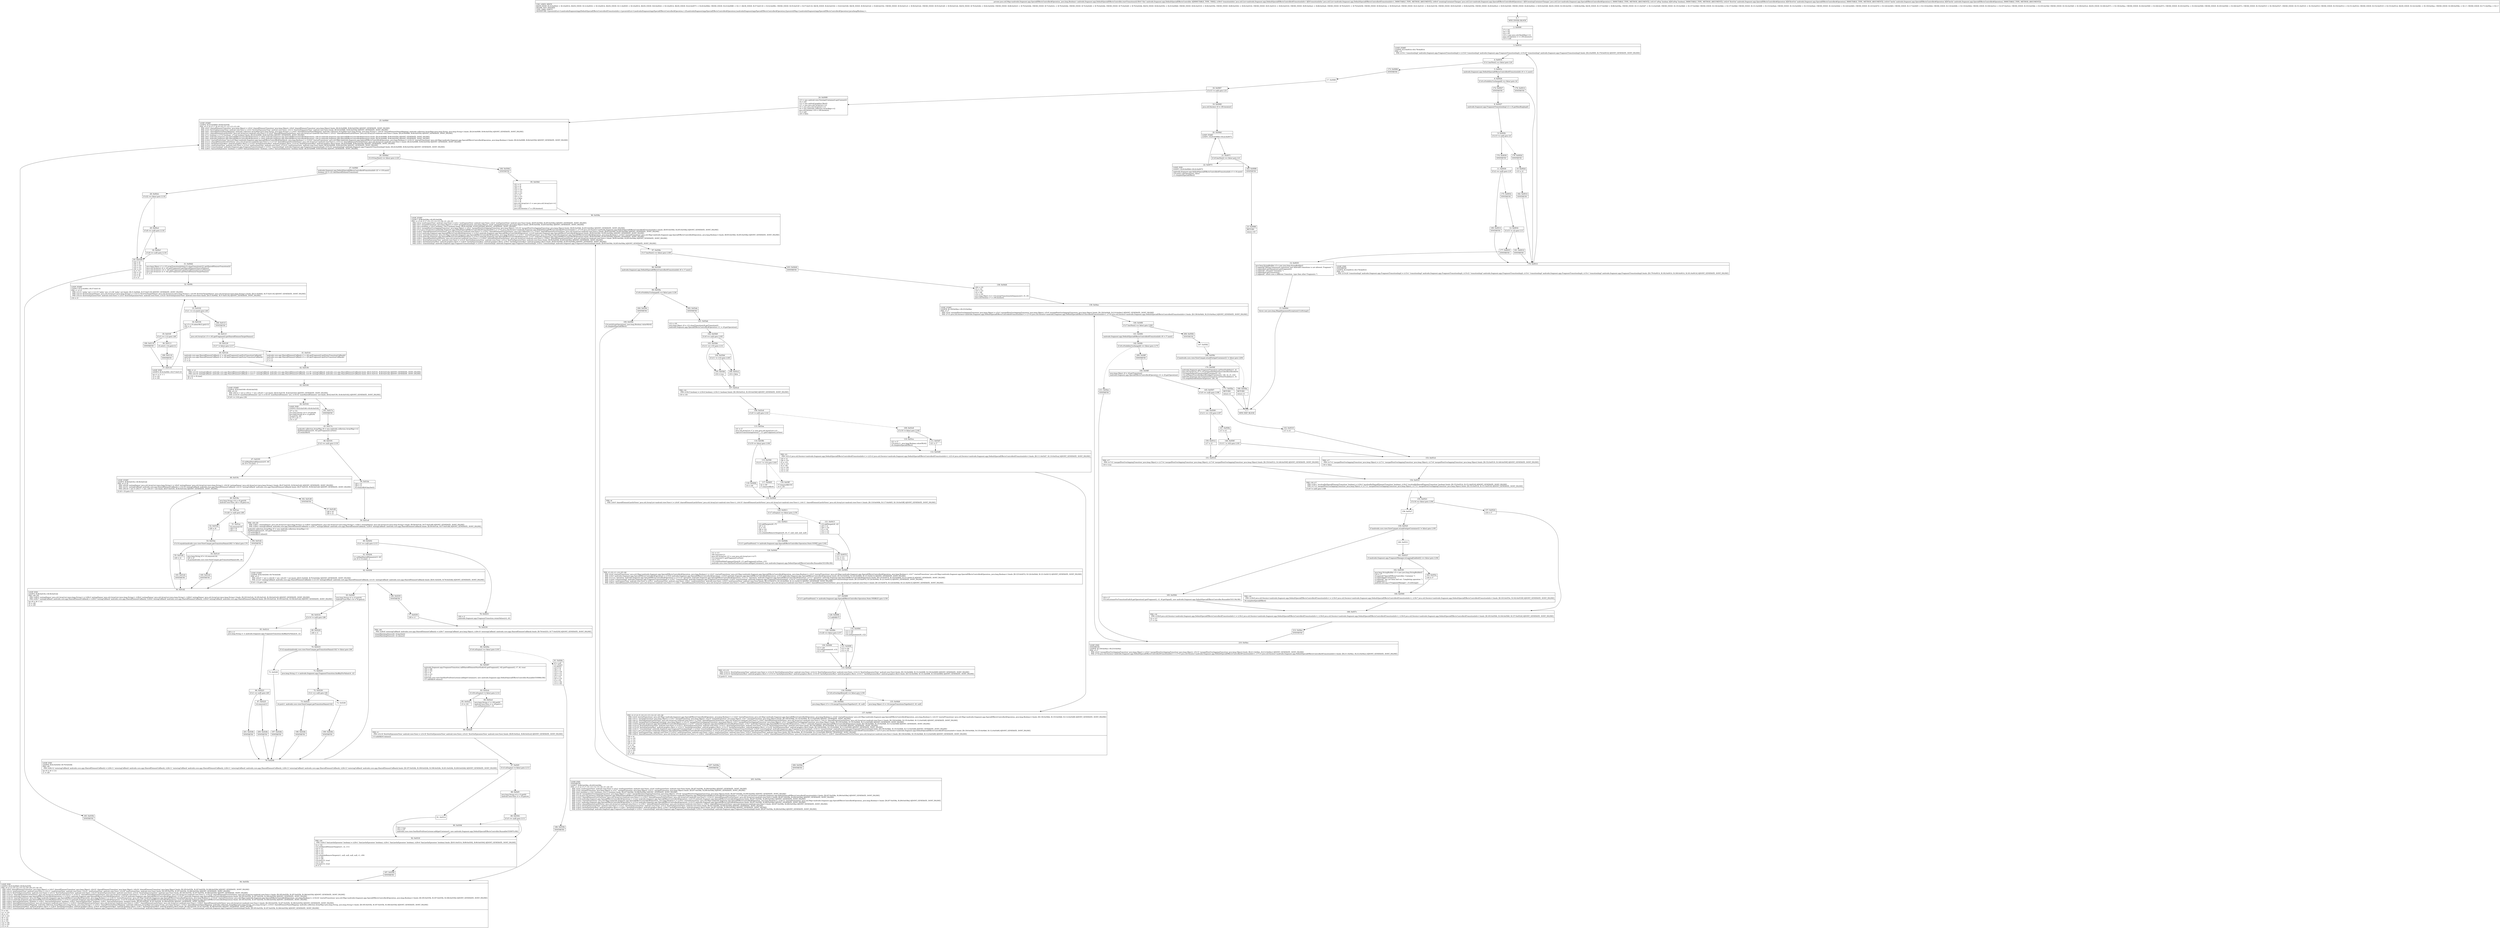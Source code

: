 digraph "CFG forandroidx.fragment.app.DefaultSpecialEffectsController.startTransitions(Ljava\/util\/List;Ljava\/util\/List;ZLandroidx\/fragment\/app\/SpecialEffectsController$Operation;Landroidx\/fragment\/app\/SpecialEffectsController$Operation;)Ljava\/util\/Map;" {
Node_0 [shape=record,label="{0\:\ ?|MTH_ENTER_BLOCK\l}"];
Node_2 [shape=record,label="{2\:\ 0x0000|r7 = r41\lr8 = r42\lr9 = r43\lr10 = new java.util.HashMap\<\>()\ljava.util.Iterator r1 = r39.iterator()\lr15 = null\l}"];
Node_3 [shape=record,label="{3\:\ 0x0014|LOOP_START\lLOOP:0: B:3:0x0014\-\>B:178:0x0014\lPHI: r15 \l  PHI: (r15v1 'transitionImpl' androidx.fragment.app.FragmentTransitionImpl) = (r15v0 'transitionImpl' androidx.fragment.app.FragmentTransitionImpl), (r15v20 'transitionImpl' androidx.fragment.app.FragmentTransitionImpl) binds: [B:2:0x0000, B:178:0x0014] A[DONT_GENERATE, DONT_INLINE]\l}"];
Node_4 [shape=record,label="{4\:\ 0x0018|if (r1.hasNext() == false) goto L24\l}"];
Node_5 [shape=record,label="{5\:\ 0x001a|androidx.fragment.app.DefaultSpecialEffectsController$TransitionInfo r0 = r1.next()\l}"];
Node_6 [shape=record,label="{6\:\ 0x0024|if (r0.isVisibilityUnchanged() == false) goto L6\l}"];
Node_172 [shape=record,label="{172\:\ 0x0027|SYNTHETIC\l}"];
Node_8 [shape=record,label="{8\:\ 0x0027|androidx.fragment.app.FragmentTransitionImpl r2 = r0.getHandlingImpl()\l}"];
Node_9 [shape=record,label="{9\:\ 0x002b|if (r15 != null) goto L9\l}"];
Node_174 [shape=record,label="{174\:\ 0x0030|SYNTHETIC\l}"];
Node_11 [shape=record,label="{11\:\ 0x0030|if (r2 == null) goto L19\l}"];
Node_175 [shape=record,label="{175\:\ 0x0032|SYNTHETIC\l}"];
Node_12 [shape=record,label="{12\:\ 0x0032|if (r15 != r2) goto L13\l}"];
Node_177 [shape=record,label="{177\:\ 0x0035|SYNTHETIC\l}"];
Node_14 [shape=record,label="{14\:\ 0x0035|java.lang.StringBuilder r3 = new java.lang.StringBuilder()\lr3.append(\"Mixing framework transitions and AndroidX transitions is not allowed. Fragment \")\lr3.append(r0.getOperation().getFragment())\lr3.append(\" returned Transition \")\lr3.append(r0.getTransition())\lr3.append(\" which uses a different Transition  type than other Fragments.\")\l}"];
Node_15 [shape=record,label="{15\:\ 0x0064|throw new java.lang.IllegalArgumentException(r3.toString())\l}"];
Node_1 [shape=record,label="{1\:\ ?|MTH_EXIT_BLOCK\l}"];
Node_181 [shape=record,label="{181\:\ 0x0014|SYNTHETIC\l}"];
Node_178 [shape=record,label="{178\:\ 0x0014|LOOP_END\lSYNTHETIC\lLOOP:0: B:3:0x0014\-\>B:178:0x0014\lPHI: r15 \l  PHI: (r15v20 'transitionImpl' androidx.fragment.app.FragmentTransitionImpl) = (r15v1 'transitionImpl' androidx.fragment.app.FragmentTransitionImpl), (r15v21 'transitionImpl' androidx.fragment.app.FragmentTransitionImpl), (r15v1 'transitionImpl' androidx.fragment.app.FragmentTransitionImpl), (r15v1 'transitionImpl' androidx.fragment.app.FragmentTransitionImpl) binds: [B:179:0x0014, B:182:0x0014, B:180:0x0014, B:181:0x0014] A[DONT_GENERATE, DONT_INLINE]\l}"];
Node_180 [shape=record,label="{180\:\ 0x0014|SYNTHETIC\l}"];
Node_176 [shape=record,label="{176\:\ 0x002d|SYNTHETIC\l}"];
Node_10 [shape=record,label="{10\:\ 0x002d|r15 = r2\l}"];
Node_182 [shape=record,label="{182\:\ 0x0014|SYNTHETIC\l}"];
Node_179 [shape=record,label="{179\:\ 0x0014|SYNTHETIC\l}"];
Node_173 [shape=record,label="{173\:\ 0x0066|SYNTHETIC\l}"];
Node_17 [shape=record,label="{17\:\ 0x0066}"];
Node_18 [shape=record,label="{18\:\ 0x0067|if (r15 != null) goto L33\l}"];
Node_19 [shape=record,label="{19\:\ 0x0069|java.util.Iterator r0 = r39.iterator()\l}"];
Node_20 [shape=record,label="{20\:\ 0x006d|LOOP_START\lLOOP:1: B:20:0x006d\-\>B:22:0x0073\l}"];
Node_21 [shape=record,label="{21\:\ 0x0071|if (r0.hasNext() == false) goto L31\l}"];
Node_22 [shape=record,label="{22\:\ 0x0073|LOOP_END\lLOOP:1: B:20:0x006d\-\>B:22:0x0073\l|androidx.fragment.app.DefaultSpecialEffectsController$TransitionInfo r1 = r0.next()\lr10.put(r1.getOperation(), false)\lr1.completeSpecialEffect()\l}"];
Node_183 [shape=record,label="{183\:\ 0x0088|SYNTHETIC\l}"];
Node_23 [shape=record,label="{23\:\ 0x0088|RETURN\l|return r10\l}"];
Node_24 [shape=record,label="{24\:\ 0x0089|r13 = new android.view.View(getContainer().getContext())\lr0 = null\lr12 = new android.graphics.Rect()\lr11 = new java.util.ArrayList\<\>()\lr5 = new java.util.ArrayList\<\>()\lr4 = new androidx.collection.ArrayMap\<\>()\ljava.util.Iterator r19 = r39.iterator()\lr3 = null\lr20 = false\l}"];
Node_25 [shape=record,label="{25\:\ 0x00b9|LOOP_START\lLOOP:2: B:25:0x00b9\-\>B:94:0x035b\lPHI: r0 r3 r4 r5 r7 r8 r9 r10 r11 r12 r13 r15 r20 \l  PHI: (r0v5 'sharedElementTransition' java.lang.Object) = (r0v4 'sharedElementTransition' java.lang.Object), (r0v6 'sharedElementTransition' java.lang.Object) binds: [B:24:0x0089, B:94:0x035b] A[DONT_GENERATE, DONT_INLINE]\l  PHI: (r3v5 'firstOutEpicenterView' android.view.View) = (r3v4 'firstOutEpicenterView' android.view.View), (r3v13 'firstOutEpicenterView' android.view.View) binds: [B:24:0x0089, B:94:0x035b] A[DONT_GENERATE, DONT_INLINE]\l  PHI: (r4v1 'sharedElementNameMapping' androidx.collection.ArrayMap\<java.lang.String, java.lang.String\>) = (r4v0 'sharedElementNameMapping' androidx.collection.ArrayMap\<java.lang.String, java.lang.String\>), (r4v16 'sharedElementNameMapping' androidx.collection.ArrayMap\<java.lang.String, java.lang.String\>) binds: [B:24:0x0089, B:94:0x035b] A[DONT_GENERATE, DONT_INLINE]\l  PHI: (r5v1 'sharedElementLastInViews' java.util.ArrayList\<android.view.View\>) = (r5v0 'sharedElementLastInViews' java.util.ArrayList\<android.view.View\>), (r5v21 'sharedElementLastInViews' java.util.ArrayList\<android.view.View\>) binds: [B:24:0x0089, B:94:0x035b] A[DONT_GENERATE, DONT_INLINE]\l  PHI: (r7v1 boolean) = (r7v0 boolean), (r7v22 boolean) binds: [B:24:0x0089, B:94:0x035b] A[DONT_GENERATE, DONT_INLINE]\l  PHI: (r8v1 androidx.fragment.app.SpecialEffectsController$Operation) = (r8v0 androidx.fragment.app.SpecialEffectsController$Operation), (r8v10 androidx.fragment.app.SpecialEffectsController$Operation) binds: [B:24:0x0089, B:94:0x035b] A[DONT_GENERATE, DONT_INLINE]\l  PHI: (r9v1 androidx.fragment.app.SpecialEffectsController$Operation) = (r9v0 androidx.fragment.app.SpecialEffectsController$Operation), (r9v10 androidx.fragment.app.SpecialEffectsController$Operation) binds: [B:24:0x0089, B:94:0x035b] A[DONT_GENERATE, DONT_INLINE]\l  PHI: (r10v1 'startedTransitions' java.util.Map\<androidx.fragment.app.SpecialEffectsController$Operation, java.lang.Boolean\>) = (r10v0 'startedTransitions' java.util.Map\<androidx.fragment.app.SpecialEffectsController$Operation, java.lang.Boolean\>), (r10v14 'startedTransitions' java.util.Map\<androidx.fragment.app.SpecialEffectsController$Operation, java.lang.Boolean\>) binds: [B:24:0x0089, B:94:0x035b] A[DONT_GENERATE, DONT_INLINE]\l  PHI: (r11v1 'sharedElementFirstOutViews' java.util.ArrayList\<android.view.View\>) = (r11v0 'sharedElementFirstOutViews' java.util.ArrayList\<android.view.View\>), (r11v13 'sharedElementFirstOutViews' java.util.ArrayList\<android.view.View\>) binds: [B:24:0x0089, B:94:0x035b] A[DONT_GENERATE, DONT_INLINE]\l  PHI: (r12v1 'lastInEpicenterRect' android.graphics.Rect) = (r12v0 'lastInEpicenterRect' android.graphics.Rect), (r12v16 'lastInEpicenterRect' android.graphics.Rect) binds: [B:24:0x0089, B:94:0x035b] A[DONT_GENERATE, DONT_INLINE]\l  PHI: (r13v1 'nonExistentView' android.view.View) = (r13v0 'nonExistentView' android.view.View), (r13v23 'nonExistentView' android.view.View) binds: [B:24:0x0089, B:94:0x035b] A[DONT_GENERATE, DONT_INLINE]\l  PHI: (r15v2 'transitionImpl' androidx.fragment.app.FragmentTransitionImpl) = (r15v1 'transitionImpl' androidx.fragment.app.FragmentTransitionImpl), (r15v16 'transitionImpl' androidx.fragment.app.FragmentTransitionImpl) binds: [B:24:0x0089, B:94:0x035b] A[DONT_GENERATE, DONT_INLINE]\l  PHI: (r20v1 'hasLastInEpicenter' boolean) = (r20v0 'hasLastInEpicenter' boolean), (r20v2 'hasLastInEpicenter' boolean) binds: [B:24:0x0089, B:94:0x035b] A[DONT_GENERATE, DONT_INLINE]\l}"];
Node_26 [shape=record,label="{26\:\ 0x00bd|if (r19.hasNext() == false) goto L120\l}"];
Node_27 [shape=record,label="{27\:\ 0x00bf|androidx.fragment.app.DefaultSpecialEffectsController$TransitionInfo r21 = r19.next()\lboolean r22 = r21.hasSharedElementTransition()\l}"];
Node_28 [shape=record,label="{28\:\ 0x00cb|if (r22 == false) goto L118\l}"];
Node_29 [shape=record,label="{29\:\ 0x00cd|if (r8 == null) goto L118\l}"];
Node_30 [shape=record,label="{30\:\ 0x00cf|if (r9 == null) goto L118\l}"];
Node_31 [shape=record,label="{31\:\ 0x00d2|java.lang.Object r1 = r15.wrapTransitionInSet(r15.cloneTransition(r21.getSharedElementTransition()))\ljava.util.ArrayList r0 = r43.getFragment().getSharedElementSourceNames()\ljava.util.ArrayList r14 = r42.getFragment().getSharedElementSourceNames()\ljava.util.ArrayList r2 = r42.getFragment().getSharedElementTargetNames()\lr1 = 0\l}"];
Node_32 [shape=record,label="{32\:\ 0x00fc|LOOP_START\lLOOP:3: B:32:0x00fc\-\>B:37:0x0118\lPHI: r1 r2 r3 \l  PHI: (r1v11 'index' int) = (r1v10 'index' int), (r1v36 'index' int) binds: [B:31:0x00d2, B:37:0x0118] A[DONT_GENERATE, DONT_INLINE]\l  PHI: (r2v14 'firstOutTargetNames' java.util.ArrayList\<java.lang.String\>) = (r2v13 'firstOutTargetNames' java.util.ArrayList\<java.lang.String\>), (r2v38 'firstOutTargetNames' java.util.ArrayList\<java.lang.String\>) binds: [B:31:0x00d2, B:37:0x0118] A[DONT_GENERATE, DONT_INLINE]\l  PHI: (r3v14 'firstOutEpicenterView' android.view.View) = (r3v5 'firstOutEpicenterView' android.view.View), (r3v25 'firstOutEpicenterView' android.view.View) binds: [B:31:0x00d2, B:37:0x0118] A[DONT_GENERATE, DONT_INLINE]\l|r16 = r3\l}"];
Node_33 [shape=record,label="{33\:\ 0x0102|if (r1 \>= r2.size()) goto L49\l}"];
Node_34 [shape=record,label="{34\:\ 0x0104|int r3 = r0.indexOf(r2.get(r1))\lr24 = r2\l}"];
Node_35 [shape=record,label="{35\:\ 0x010f|if (r3 == (\-1)) goto L48\l}"];
Node_36 [shape=record,label="{36\:\ 0x0111|r0.set(r3, r14.get(r1))\l}"];
Node_189 [shape=record,label="{189\:\ 0x0118|SYNTHETIC\l}"];
Node_37 [shape=record,label="{37\:\ 0x0118|LOOP_END\lLOOP:3: B:32:0x00fc\-\>B:37:0x0118\l|int r1 = r1 + 1\lr3 = r16\lr2 = r24\l}"];
Node_190 [shape=record,label="{190\:\ 0x0118|SYNTHETIC\l}"];
Node_188 [shape=record,label="{188\:\ 0x011f|SYNTHETIC\l}"];
Node_38 [shape=record,label="{38\:\ 0x011f|java.util.ArrayList r3 = r43.getFragment().getSharedElementTargetNames()\l}"];
Node_39 [shape=record,label="{39\:\ 0x0129|if (r7 != false) goto L117\l}"];
Node_40 [shape=record,label="{40\:\ 0x012b|androidx.core.app.SharedElementCallback r1 = r42.getFragment().getExitTransitionCallback()\landroidx.core.app.SharedElementCallback r2 = r43.getFragment().getEnterTransitionCallback()\lr2 = r1\lr1 = r2\l}"];
Node_42 [shape=record,label="{42\:\ 0x0156|PHI: r1 r2 \l  PHI: (r1v16 'exitingCallback' androidx.core.app.SharedElementCallback) = (r1v15 'exitingCallback' androidx.core.app.SharedElementCallback), (r1v35 'exitingCallback' androidx.core.app.SharedElementCallback) binds: [B:41:0x0141, B:40:0x012b] A[DONT_GENERATE, DONT_INLINE]\l  PHI: (r2v18 'exitingCallback' androidx.core.app.SharedElementCallback) = (r2v17 'exitingCallback' androidx.core.app.SharedElementCallback), (r2v36 'exitingCallback' androidx.core.app.SharedElementCallback) binds: [B:41:0x0141, B:40:0x012b] A[DONT_GENERATE, DONT_INLINE]\l|int r14 = r0.size()\lr9 = 0\l}"];
Node_43 [shape=record,label="{43\:\ 0x0160|LOOP_START\lLOOP:4: B:43:0x0160\-\>B:44:0x0162\lPHI: r9 r14 \l  PHI: (r9v12 'i' int) = (r9v11 'i' int), (r9v20 'i' int) binds: [B:42:0x0156, B:44:0x0162] A[DONT_GENERATE, DONT_INLINE]\l  PHI: (r14v19 'numSharedElements' int) = (r14v18 'numSharedElements' int), (r14v32 'numSharedElements' int) binds: [B:42:0x0156, B:44:0x0162] A[DONT_GENERATE, DONT_INLINE]\l|if (r9 \>= r14) goto L56\l}"];
Node_44 [shape=record,label="{44\:\ 0x0162|LOOP_END\lLOOP:4: B:43:0x0160\-\>B:44:0x0162\l|r27 = r14\ljava.lang.String r14 = r0.get(r9)\ljava.lang.String r8 = r3.get(r9)\lr4.put(r14, r8)\lint r9 = r9 + 1\lr14 = r27\l}"];
Node_191 [shape=record,label="{191\:\ 0x017e|SYNTHETIC\l}"];
Node_45 [shape=record,label="{45\:\ 0x017e|androidx.collection.ArrayMap r8 = new androidx.collection.ArrayMap\<\>()\lfindNamedViews(r8, r42.getFragment().mView)\lr8.retainAll(r0)\l}"];
Node_46 [shape=record,label="{46\:\ 0x0191|if (r2 == null) goto L116\l}"];
Node_47 [shape=record,label="{47\:\ 0x0193|r2.onMapSharedElements(r0, r8)\lint r9 = r0.size() \- 1\l}"];
Node_48 [shape=record,label="{48\:\ 0x019c|LOOP_START\lLOOP:5: B:48:0x019c\-\>B:56:0x01d2\lPHI: r0 r2 r9 \l  PHI: (r0v29 'exitingNames' java.util.ArrayList\<java.lang.String\>) = (r0v8 'exitingNames' java.util.ArrayList\<java.lang.String\>), (r0v34 'exitingNames' java.util.ArrayList\<java.lang.String\>) binds: [B:47:0x0193, B:56:0x01d2] A[DONT_GENERATE, DONT_INLINE]\l  PHI: (r2v31 'exitingCallback' androidx.core.app.SharedElementCallback) = (r2v18 'exitingCallback' androidx.core.app.SharedElementCallback), (r2v33 'exitingCallback' androidx.core.app.SharedElementCallback) binds: [B:47:0x0193, B:56:0x01d2] A[DONT_GENERATE, DONT_INLINE]\l  PHI: (r9v18 'i' int) = (r9v17 'i' int), (r9v19 'i' int) binds: [B:47:0x0193, B:56:0x01d2] A[DONT_GENERATE, DONT_INLINE]\l|if (r9 \< 0) goto L72\l}"];
Node_49 [shape=record,label="{49\:\ 0x019e|java.lang.String r14 = r0.get(r9)\landroid.view.View r26 = r8.get(r14)\l}"];
Node_50 [shape=record,label="{50\:\ 0x01aa|if (r26 != null) goto L66\l}"];
Node_51 [shape=record,label="{51\:\ 0x01ac|r4.remove(r14)\lr28 = r0\lr29 = r2\l}"];
Node_194 [shape=record,label="{194\:\ 0x01d2|SYNTHETIC\l}"];
Node_56 [shape=record,label="{56\:\ 0x01d2|LOOP_END\lLOOP:5: B:48:0x019c\-\>B:56:0x01d2\lPHI: r28 r29 \l  PHI: (r28v5 'exitingNames' java.util.ArrayList\<java.lang.String\>) = (r28v4 'exitingNames' java.util.ArrayList\<java.lang.String\>), (r28v4 'exitingNames' java.util.ArrayList\<java.lang.String\>), (r28v6 'exitingNames' java.util.ArrayList\<java.lang.String\>) binds: [B:193:0x01d2, B:195:0x01d2, B:194:0x01d2] A[DONT_GENERATE, DONT_INLINE]\l  PHI: (r29v7 'exitingCallback' androidx.core.app.SharedElementCallback) = (r29v5 'exitingCallback' androidx.core.app.SharedElementCallback), (r29v6 'exitingCallback' androidx.core.app.SharedElementCallback), (r29v8 'exitingCallback' androidx.core.app.SharedElementCallback) binds: [B:193:0x01d2, B:195:0x01d2, B:194:0x01d2] A[DONT_GENERATE, DONT_INLINE]\l|int r9 = r9 + (\-1)\lr0 = r28\lr2 = r29\l}"];
Node_52 [shape=record,label="{52\:\ 0x01b4|r28 = r0\l}"];
Node_53 [shape=record,label="{53\:\ 0x01be|if (r14.equals(androidx.core.view.ViewCompat.getTransitionName(r26)) != false) goto L70\l}"];
Node_54 [shape=record,label="{54\:\ 0x01c0|java.lang.String r0 = r4.remove(r14)\lr29 = r2\lr4.put(androidx.core.view.ViewCompat.getTransitionName(r26), r0)\l}"];
Node_195 [shape=record,label="{195\:\ 0x01d2|SYNTHETIC\l}"];
Node_55 [shape=record,label="{55\:\ 0x01d0|r29 = r2\l}"];
Node_193 [shape=record,label="{193\:\ 0x01d2|SYNTHETIC\l}"];
Node_192 [shape=record,label="{192\:\ 0x01d9|SYNTHETIC\l}"];
Node_57 [shape=record,label="{57\:\ 0x01d9|r28 = r0\lr29 = r2\l}"];
Node_59 [shape=record,label="{59\:\ 0x01e9|PHI: r28 r29 \l  PHI: (r28v1 'exitingNames' java.util.ArrayList\<java.lang.String\>) = (r28v0 'exitingNames' java.util.ArrayList\<java.lang.String\>), (r28v3 'exitingNames' java.util.ArrayList\<java.lang.String\>) binds: [B:58:0x01de, B:57:0x01d9] A[DONT_GENERATE, DONT_INLINE]\l  PHI: (r29v2 'exitingCallback' androidx.core.app.SharedElementCallback) = (r29v1 'exitingCallback' androidx.core.app.SharedElementCallback), (r29v4 'exitingCallback' androidx.core.app.SharedElementCallback) binds: [B:58:0x01de, B:57:0x01d9] A[DONT_GENERATE, DONT_INLINE]\l|androidx.collection.ArrayMap r0 = new androidx.collection.ArrayMap\<\>()\lfindNamedViews(r0, r43.getFragment().mView)\lr0.retainAll(r3)\lr0.retainAll(r4.values())\l}"];
Node_60 [shape=record,label="{60\:\ 0x0202|if (r1 == null) goto L115\l}"];
Node_61 [shape=record,label="{61\:\ 0x0204|r1.onMapSharedElements(r3, r0)\lint r0 = r3.size() \- 1\l}"];
Node_62 [shape=record,label="{62\:\ 0x020d|LOOP_START\lLOOP:6: B:62:0x020d\-\>B:76:0x024b\lPHI: r0 r1 \l  PHI: (r0v27 'i' int) = (r0v26 'i' int), (r0v28 'i' int) binds: [B:61:0x0204, B:76:0x024b] A[DONT_GENERATE, DONT_INLINE]\l  PHI: (r1v27 'exitingCallback' androidx.core.app.SharedElementCallback) = (r1v16 'exitingCallback' androidx.core.app.SharedElementCallback), (r1v31 'exitingCallback' androidx.core.app.SharedElementCallback) binds: [B:61:0x0204, B:76:0x024b] A[DONT_GENERATE, DONT_INLINE]\l|if (r0 \< 0) goto L96\l}"];
Node_63 [shape=record,label="{63\:\ 0x020f|java.lang.String r2 = r3.get(r0)\landroid.view.View r14 = r0.get(r2)\l}"];
Node_64 [shape=record,label="{64\:\ 0x021b|if (r14 != null) goto L86\l}"];
Node_65 [shape=record,label="{65\:\ 0x021d|r26 = r1\ljava.lang.String r1 = androidx.fragment.app.FragmentTransition.findKeyForValue(r4, r2)\l}"];
Node_66 [shape=record,label="{66\:\ 0x0223|if (r1 == null) goto L85\l}"];
Node_67 [shape=record,label="{67\:\ 0x0225|r4.remove(r1)\l}"];
Node_200 [shape=record,label="{200\:\ 0x024b|SYNTHETIC\l}"];
Node_76 [shape=record,label="{76\:\ 0x024b|LOOP_END\lLOOP:6: B:62:0x020d\-\>B:76:0x024b\lPHI: r26 \l  PHI: (r26v12 'enteringCallback' androidx.core.app.SharedElementCallback) = (r26v11 'enteringCallback' androidx.core.app.SharedElementCallback), (r26v11 'enteringCallback' androidx.core.app.SharedElementCallback), (r26v11 'enteringCallback' androidx.core.app.SharedElementCallback), (r26v13 'enteringCallback' androidx.core.app.SharedElementCallback), (r26v13 'enteringCallback' androidx.core.app.SharedElementCallback) binds: [B:197:0x024b, B:199:0x024b, B:198:0x024b, B:201:0x024b, B:200:0x024b] A[DONT_GENERATE, DONT_INLINE]\l|int r0 = r0 + (\-1)\lr1 = r26\l}"];
Node_201 [shape=record,label="{201\:\ 0x024b|SYNTHETIC\l}"];
Node_69 [shape=record,label="{69\:\ 0x0229|r26 = r1\l}"];
Node_70 [shape=record,label="{70\:\ 0x0233|if (r2.equals(androidx.core.view.ViewCompat.getTransitionName(r14)) != false) goto L94\l}"];
Node_71 [shape=record,label="{71\:\ 0x0235|java.lang.String r1 = androidx.fragment.app.FragmentTransition.findKeyForValue(r4, r2)\l}"];
Node_72 [shape=record,label="{72\:\ 0x0239|if (r1 == null) goto L92\l}"];
Node_73 [shape=record,label="{73\:\ 0x023c|r4.put(r1, androidx.core.view.ViewCompat.getTransitionName(r14))\l}"];
Node_198 [shape=record,label="{198\:\ 0x024b|SYNTHETIC\l}"];
Node_74 [shape=record,label="{74\:\ 0x0246}"];
Node_199 [shape=record,label="{199\:\ 0x024b|SYNTHETIC\l}"];
Node_75 [shape=record,label="{75\:\ 0x0249}"];
Node_197 [shape=record,label="{197\:\ 0x024b|SYNTHETIC\l}"];
Node_196 [shape=record,label="{196\:\ 0x0250|SYNTHETIC\l}"];
Node_77 [shape=record,label="{77\:\ 0x0250|r26 = r1\l}"];
Node_79 [shape=record,label="{79\:\ 0x0258|PHI: r26 \l  PHI: (r26v8 'enteringCallback' androidx.core.app.SharedElementCallback) = (r26v7 'enteringCallback' java.lang.Object), (r26v10 'enteringCallback' androidx.core.app.SharedElementCallback) binds: [B:78:0x0253, B:77:0x0250] A[DONT_GENERATE, DONT_INLINE]\l|retainMatchingViews(r8, r4.keySet())\lretainMatchingViews(r0, r4.values())\l}"];
Node_80 [shape=record,label="{80\:\ 0x026a|if (r4.isEmpty() == false) goto L103\l}"];
Node_81 [shape=record,label="{81\:\ 0x026c|r0 = null\lr11.clear()\lr5.clear()\lr33 = r4\lr30 = r5\lr14 = r10\lr10 = r11\lr34 = r12\lr2 = r13\lr35 = r15\lr3 = r16\lr15 = r42\lr13 = r43\l}"];
Node_186 [shape=record,label="{186\:\ 0x035b|SYNTHETIC\l}"];
Node_94 [shape=record,label="{94\:\ 0x035b|LOOP_END\lLOOP:2: B:25:0x00b9\-\>B:94:0x035b\lPHI: r0 r2 r3 r10 r13 r14 r15 r20 r30 r33 r34 r35 \l  PHI: (r0v6 'sharedElementTransition' java.lang.Object) = (r0v5 'sharedElementTransition' java.lang.Object), (r0v22 'sharedElementTransition' java.lang.Object), (r0v24 'sharedElementTransition' java.lang.Object) binds: [B:185:0x035b, B:187:0x035b, B:186:0x035b] A[DONT_GENERATE, DONT_INLINE]\l  PHI: (r2v12 'nonExistentView' android.view.View) = (r2v11 'nonExistentView' android.view.View), (r2v21 'nonExistentView' android.view.View), (r2v26 'nonExistentView' android.view.View) binds: [B:185:0x035b, B:187:0x035b, B:186:0x035b] A[DONT_GENERATE, DONT_INLINE]\l  PHI: (r3v13 'firstOutEpicenterView' android.view.View) = (r3v12 'firstOutEpicenterView' android.view.View), (r3v19 'firstOutEpicenterView' android.view.View), (r3v22 'firstOutEpicenterView' android.view.View) binds: [B:185:0x035b, B:187:0x035b, B:186:0x035b] A[DONT_GENERATE, DONT_INLINE]\l  PHI: (r10v13 'sharedElementFirstOutViews' java.util.ArrayList\<android.view.View\>) = (r10v12 'sharedElementFirstOutViews' java.util.ArrayList\<android.view.View\>), (r10v16 'sharedElementFirstOutViews' java.util.ArrayList\<android.view.View\>), (r10v18 'sharedElementFirstOutViews' java.util.ArrayList\<android.view.View\>) binds: [B:185:0x035b, B:187:0x035b, B:186:0x035b] A[DONT_GENERATE, DONT_INLINE]\l  PHI: (r13v22 androidx.fragment.app.SpecialEffectsController$Operation) = (r13v21 androidx.fragment.app.SpecialEffectsController$Operation), (r13v26 androidx.fragment.app.SpecialEffectsController$Operation), (r13v27 androidx.fragment.app.SpecialEffectsController$Operation) binds: [B:185:0x035b, B:187:0x035b, B:186:0x035b] A[DONT_GENERATE, DONT_INLINE]\l  PHI: (r14v15 'startedTransitions' java.util.Map\<androidx.fragment.app.SpecialEffectsController$Operation, java.lang.Boolean\>) = (r14v14 'startedTransitions' java.util.Map\<androidx.fragment.app.SpecialEffectsController$Operation, java.lang.Boolean\>), (r14v22 'startedTransitions' java.util.Map\<androidx.fragment.app.SpecialEffectsController$Operation, java.lang.Boolean\>), (r14v24 'startedTransitions' java.util.Map\<androidx.fragment.app.SpecialEffectsController$Operation, java.lang.Boolean\>) binds: [B:185:0x035b, B:187:0x035b, B:186:0x035b] A[DONT_GENERATE, DONT_INLINE]\l  PHI: (r15v15 androidx.fragment.app.SpecialEffectsController$Operation) = (r15v14 androidx.fragment.app.SpecialEffectsController$Operation), (r15v18 androidx.fragment.app.SpecialEffectsController$Operation), (r15v19 androidx.fragment.app.SpecialEffectsController$Operation) binds: [B:185:0x035b, B:187:0x035b, B:186:0x035b] A[DONT_GENERATE, DONT_INLINE]\l  PHI: (r20v2 'hasLastInEpicenter' boolean) = (r20v1 'hasLastInEpicenter' boolean), (r20v3 'hasLastInEpicenter' boolean), (r20v1 'hasLastInEpicenter' boolean) binds: [B:185:0x035b, B:187:0x035b, B:186:0x035b] A[DONT_GENERATE, DONT_INLINE]\l  PHI: (r30v5 'sharedElementLastInViews' java.util.ArrayList\<android.view.View\>) = (r30v4 'sharedElementLastInViews' java.util.ArrayList\<android.view.View\>), (r30v7 'sharedElementLastInViews' java.util.ArrayList\<android.view.View\>), (r30v8 'sharedElementLastInViews' java.util.ArrayList\<android.view.View\>) binds: [B:185:0x035b, B:187:0x035b, B:186:0x035b] A[DONT_GENERATE, DONT_INLINE]\l  PHI: (r33v2 'sharedElementNameMapping' androidx.collection.ArrayMap\<java.lang.String, java.lang.String\>) = (r33v1 'sharedElementNameMapping' androidx.collection.ArrayMap\<java.lang.String, java.lang.String\>), (r33v3 'sharedElementNameMapping' androidx.collection.ArrayMap\<java.lang.String, java.lang.String\>), (r33v4 'sharedElementNameMapping' androidx.collection.ArrayMap\<java.lang.String, java.lang.String\>) binds: [B:185:0x035b, B:187:0x035b, B:186:0x035b] A[DONT_GENERATE, DONT_INLINE]\l  PHI: (r34v5 'lastInEpicenterRect' android.graphics.Rect) = (r34v4 'lastInEpicenterRect' android.graphics.Rect), (r34v6 'lastInEpicenterRect' android.graphics.Rect), (r34v7 'lastInEpicenterRect' android.graphics.Rect) binds: [B:185:0x035b, B:187:0x035b, B:186:0x035b] A[DONT_GENERATE, DONT_INLINE]\l  PHI: (r35v5 'transitionImpl' androidx.fragment.app.FragmentTransitionImpl) = (r35v4 'transitionImpl' androidx.fragment.app.FragmentTransitionImpl), (r35v6 'transitionImpl' androidx.fragment.app.FragmentTransitionImpl), (r35v7 'transitionImpl' androidx.fragment.app.FragmentTransitionImpl) binds: [B:185:0x035b, B:187:0x035b, B:186:0x035b] A[DONT_GENERATE, DONT_INLINE]\l|r7 = r41\lr11 = r10\lr9 = r13\lr10 = r14\lr8 = r15\lr5 = r30\lr4 = r33\lr12 = r34\lr15 = r35\lr13 = r2\l}"];
Node_82 [shape=record,label="{82\:\ 0x0287|androidx.fragment.app.FragmentTransition.callSharedElementStartEnd(r43.getFragment(), r42.getFragment(), r7, r8, true)\lr30 = r28\lr26 = r10\lr33 = r4\lr16 = r13\lr13 = r5\landroidx.core.view.OneShotPreDrawListener.add(getContainer(), new androidx.fragment.app.DefaultSpecialEffectsController.RunnableC03086(r38))\lr11.addAll(r8.values())\l}"];
Node_83 [shape=record,label="{83\:\ 0x02cb|if (r30.isEmpty() != false) goto L114\l}"];
Node_84 [shape=record,label="{84\:\ 0x02cd|java.lang.String r1 = r30.get(0)\landroid.view.View r3 = r8.get(r1)\lr15.setEpicenter(r1, r3)\l}"];
Node_86 [shape=record,label="{86\:\ 0x02e6|PHI: r3 \l  PHI: (r3v19 'firstOutEpicenterView' android.view.View) = (r3v18 'firstOutEpicenterView' android.view.View), (r3v21 'firstOutEpicenterView' android.view.View) binds: [B:85:0x02e2, B:84:0x02cd] A[DONT_GENERATE, DONT_INLINE]\l|r13.addAll(r0.values())\l}"];
Node_87 [shape=record,label="{87\:\ 0x02f1|if (r3.isEmpty() != false) goto L113\l}"];
Node_88 [shape=record,label="{88\:\ 0x02f3|java.lang.String r4 = r3.get(0)\landroid.view.View r5 = r0.get(r4)\l}"];
Node_89 [shape=record,label="{89\:\ 0x0302|if (r5 == null) goto L111\l}"];
Node_90 [shape=record,label="{90\:\ 0x0304|r20 = true\lr10 = r15\landroidx.core.view.OneShotPreDrawListener.add(getContainer(), new androidx.fragment.app.DefaultSpecialEffectsController.RunnableC03097(r38))\l}"];
Node_92 [shape=record,label="{92\:\ 0x0316|PHI: r20 \l  PHI: (r20v3 'hasLastInEpicenter' boolean) = (r20v1 'hasLastInEpicenter' boolean), (r20v1 'hasLastInEpicenter' boolean), (r20v4 'hasLastInEpicenter' boolean) binds: [B:91:0x0314, B:89:0x0302, B:90:0x0304] A[DONT_GENERATE, DONT_INLINE]\l|r2 = r16\lr15.setSharedElementTargets(r1, r2, r11)\lr10 = r11\lr34 = r12\lr30 = r13\lr35 = r15\lr15.scheduleRemoveTargets(r1, null, null, null, null, r1, r30)\lr15 = r42\lr14 = r26\lr14.put(r15, true)\lr13 = r43\lr14.put(r13, true)\lr0 = r1\l}"];
Node_187 [shape=record,label="{187\:\ 0x035b|SYNTHETIC\l}"];
Node_91 [shape=record,label="{91\:\ 0x0314}"];
Node_85 [shape=record,label="{85\:\ 0x02e2|r3 = r16\l}"];
Node_78 [shape=record,label="{78\:\ 0x0253|r26 = r1\landroidx.fragment.app.FragmentTransition.retainValues(r4, r0)\l}"];
Node_58 [shape=record,label="{58\:\ 0x01de|r28 = r0\lr29 = r2\lr4.retainAll(r8.keySet())\l}"];
Node_41 [shape=record,label="{41\:\ 0x0141|androidx.core.app.SharedElementCallback r1 = r42.getFragment().getEnterTransitionCallback()\landroidx.core.app.SharedElementCallback r2 = r43.getFragment().getExitTransitionCallback()\lr2 = r1\lr1 = r2\l}"];
Node_93 [shape=record,label="{93\:\ 0x0349|r33 = r4\lr30 = r5\lr14 = r10\lr10 = r11\lr34 = r12\lr2 = r13\lr35 = r15\lr15 = r8\lr13 = r9\lr3 = r3\l}"];
Node_185 [shape=record,label="{185\:\ 0x035b|SYNTHETIC\l}"];
Node_184 [shape=record,label="{184\:\ 0x036d|SYNTHETIC\l}"];
Node_95 [shape=record,label="{95\:\ 0x036d|r31 = r3\lr33 = r4\lr30 = r5\lr14 = r10\lr10 = r11\lr34 = r12\lr2 = r13\lr35 = r15\lr4 = false\lr15 = r8\lr13 = r9\ljava.util.ArrayList r1 = new java.util.ArrayList\<\>()\lr3 = null\lr5 = null\ljava.util.Iterator r7 = r39.iterator()\l}"];
Node_96 [shape=record,label="{96\:\ 0x038a|LOOP_START\lLOOP:7: B:96:0x038a\-\>B:205:0x038a\lPHI: r2 r3 r4 r5 r7 r10 r13 r14 r15 r30 r31 r34 r35 \l  PHI: (r2v2 'nonExistentView' android.view.View) = (r2v1 'nonExistentView' android.view.View), (r2v4 'nonExistentView' android.view.View) binds: [B:95:0x036d, B:205:0x038a] A[DONT_GENERATE, DONT_INLINE]\l  PHI: (r3v7 'mergedTransition' java.lang.Object) = (r3v6 'mergedTransition' java.lang.Object), (r3v9 'mergedTransition' java.lang.Object) binds: [B:95:0x036d, B:205:0x038a] A[DONT_GENERATE, DONT_INLINE]\l  PHI: (r4v3 boolean) = (r4v2 boolean), (r4v5 boolean) binds: [B:95:0x036d, B:205:0x038a] A[DONT_GENERATE, DONT_INLINE]\l  PHI: (r5v3 'mergedNonOverlappingTransition' java.lang.Object) = (r5v2 'mergedNonOverlappingTransition' java.lang.Object), (r5v18 'mergedNonOverlappingTransition' java.lang.Object) binds: [B:95:0x036d, B:205:0x038a] A[DONT_GENERATE, DONT_INLINE]\l  PHI: (r7v3 java.util.Iterator\<androidx.fragment.app.DefaultSpecialEffectsController$TransitionInfo\>) = (r7v2 java.util.Iterator\<androidx.fragment.app.DefaultSpecialEffectsController$TransitionInfo\>), (r7v16 java.util.Iterator\<androidx.fragment.app.DefaultSpecialEffectsController$TransitionInfo\>) binds: [B:95:0x036d, B:205:0x038a] A[DONT_GENERATE, DONT_INLINE]\l  PHI: (r10v3 'sharedElementFirstOutViews' java.util.ArrayList\<android.view.View\>) = (r10v2 'sharedElementFirstOutViews' java.util.Collection\<?\>), (r10v5 'sharedElementFirstOutViews' java.util.ArrayList\<android.view.View\>) binds: [B:95:0x036d, B:205:0x038a] A[DONT_GENERATE, DONT_INLINE]\l  PHI: (r13v3 androidx.fragment.app.SpecialEffectsController$Operation) = (r13v2 androidx.fragment.app.SpecialEffectsController$Operation), (r13v6 androidx.fragment.app.SpecialEffectsController$Operation) binds: [B:95:0x036d, B:205:0x038a] A[DONT_GENERATE, DONT_INLINE]\l  PHI: (r14v2 'startedTransitions' java.util.Map\<androidx.fragment.app.SpecialEffectsController$Operation, java.lang.Boolean\>) = (r14v1 'startedTransitions' java.util.Map\<androidx.fragment.app.SpecialEffectsController$Operation, java.lang.Boolean\>), (r14v5 'startedTransitions' java.util.Map\<androidx.fragment.app.SpecialEffectsController$Operation, java.lang.Boolean\>) binds: [B:95:0x036d, B:205:0x038a] A[DONT_GENERATE, DONT_INLINE]\l  PHI: (r15v4 androidx.fragment.app.SpecialEffectsController$Operation) = (r15v3 androidx.fragment.app.SpecialEffectsController$Operation), (r15v7 androidx.fragment.app.SpecialEffectsController$Operation) binds: [B:95:0x036d, B:205:0x038a] A[DONT_GENERATE, DONT_INLINE]\l  PHI: (r30v1 'sharedElementLastInViews' java.util.ArrayList\<android.view.View\>) = (r30v0 'sharedElementLastInViews' java.util.ArrayList\<android.view.View\>), (r30v2 'sharedElementLastInViews' java.util.ArrayList\<android.view.View\>) binds: [B:95:0x036d, B:205:0x038a] A[DONT_GENERATE, DONT_INLINE]\l  PHI: (r31v1 'firstOutEpicenterView' android.view.View) = (r31v0 'firstOutEpicenterView' android.view.View), (r31v2 'firstOutEpicenterView' android.view.View) binds: [B:95:0x036d, B:205:0x038a] A[DONT_GENERATE, DONT_INLINE]\l  PHI: (r34v1 'lastInEpicenterRect' android.graphics.Rect) = (r34v0 'lastInEpicenterRect' android.graphics.Rect), (r34v2 'lastInEpicenterRect' android.graphics.Rect) binds: [B:95:0x036d, B:205:0x038a] A[DONT_GENERATE, DONT_INLINE]\l  PHI: (r35v1 'transitionImpl' androidx.fragment.app.FragmentTransitionImpl) = (r35v0 'transitionImpl' androidx.fragment.app.FragmentTransitionImpl), (r35v2 'transitionImpl' androidx.fragment.app.FragmentTransitionImpl) binds: [B:95:0x036d, B:205:0x038a] A[DONT_GENERATE, DONT_INLINE]\l}"];
Node_97 [shape=record,label="{97\:\ 0x038e|if (r7.hasNext() == false) goto L169\l}"];
Node_98 [shape=record,label="{98\:\ 0x0390|androidx.fragment.app.DefaultSpecialEffectsController$TransitionInfo r8 = r7.next()\l}"];
Node_99 [shape=record,label="{99\:\ 0x039a|if (r8.isVisibilityUnchanged() == false) goto L126\l}"];
Node_202 [shape=record,label="{202\:\ 0x03ab|SYNTHETIC\l}"];
Node_101 [shape=record,label="{101\:\ 0x03ab|r12 = r35\ljava.lang.Object r9 = r12.cloneTransition(r8.getTransition())\landroidx.fragment.app.SpecialEffectsController$Operation r11 = r8.getOperation()\l}"];
Node_102 [shape=record,label="{102\:\ 0x03b9|if (r0 == null) goto L165\l}"];
Node_103 [shape=record,label="{103\:\ 0x03bb|if (r11 == r15) goto L131\l}"];
Node_104 [shape=record,label="{104\:\ 0x03bd|if (r11 != r13) goto L165\l}"];
Node_105 [shape=record,label="{105\:\ 0x03bf|r16 = true\l}"];
Node_107 [shape=record,label="{107\:\ 0x03c4|PHI: r16 \l  PHI: (r16v5 boolean) = (r16v4 boolean), (r16v11 boolean) binds: [B:106:0x03c2, B:105:0x03bf] A[DONT_GENERATE, DONT_INLINE]\l|r19 = r16\l}"];
Node_108 [shape=record,label="{108\:\ 0x03c6|if (r9 != null) goto L141\l}"];
Node_109 [shape=record,label="{109\:\ 0x03c8|if (r19 != false) goto L140\l}"];
Node_110 [shape=record,label="{110\:\ 0x03ca|r21 = r7\lr14.put(r11, java.lang.Boolean.valueOf(r4))\lr8.completeSpecialEffect()\l}"];
Node_112 [shape=record,label="{112\:\ 0x03d9|PHI: r21 \l  PHI: (r21v3 java.util.Iterator\<androidx.fragment.app.DefaultSpecialEffectsController$TransitionInfo\>) = (r21v2 java.util.Iterator\<androidx.fragment.app.DefaultSpecialEffectsController$TransitionInfo\>), (r21v4 java.util.Iterator\<androidx.fragment.app.DefaultSpecialEffectsController$TransitionInfo\>) binds: [B:111:0x03d7, B:110:0x03ca] A[DONT_GENERATE, DONT_INLINE]\l|r25 = r2\lr26 = r10\lr2 = r14\lr10 = r15\lr4 = r30\lr13 = r34\lr14 = r12\lr12 = r31\l}"];
Node_137 [shape=record,label="{137\:\ 0x04bf|PHI: r2 r3 r4 r5 r10 r12 r13 r14 r21 r25 r26 \l  PHI: (r2v8 'startedTransitions' java.util.Map\<androidx.fragment.app.SpecialEffectsController$Operation, java.lang.Boolean\>) = (r2v6 'startedTransitions' java.util.Map\<androidx.fragment.app.SpecialEffectsController$Operation, java.lang.Boolean\>), (r2v6 'startedTransitions' java.util.Map\<androidx.fragment.app.SpecialEffectsController$Operation, java.lang.Boolean\>), (r2v10 'startedTransitions' java.util.Map\<androidx.fragment.app.SpecialEffectsController$Operation, java.lang.Boolean\>) binds: [B:136:0x04bb, B:135:0x04b6, B:112:0x03d9] A[DONT_GENERATE, DONT_INLINE]\l  PHI: (r3v11 'mergedTransition' java.lang.Object) = (r3v7 'mergedTransition' java.lang.Object), (r3v10 'mergedTransition' java.lang.Object), (r3v7 'mergedTransition' java.lang.Object) binds: [B:136:0x04bb, B:135:0x04b6, B:112:0x03d9] A[DONT_GENERATE, DONT_INLINE]\l  PHI: (r4v12 'sharedElementLastInViews' java.util.ArrayList\<android.view.View\>) = (r4v9 'sharedElementLastInViews' java.util.ArrayList\<android.view.View\>), (r4v9 'sharedElementLastInViews' java.util.ArrayList\<android.view.View\>), (r4v14 'sharedElementLastInViews' java.util.ArrayList\<android.view.View\>) binds: [B:136:0x04bb, B:135:0x04b6, B:112:0x03d9] A[DONT_GENERATE, DONT_INLINE]\l  PHI: (r5v20 'mergedNonOverlappingTransition' java.lang.Object) = (r5v19 'mergedNonOverlappingTransition' java.lang.Object), (r5v3 'mergedNonOverlappingTransition' java.lang.Object), (r5v3 'mergedNonOverlappingTransition' java.lang.Object) binds: [B:136:0x04bb, B:135:0x04b6, B:112:0x03d9] A[DONT_GENERATE, DONT_INLINE]\l  PHI: (r10v9 androidx.fragment.app.SpecialEffectsController$Operation) = (r10v7 androidx.fragment.app.SpecialEffectsController$Operation), (r10v7 androidx.fragment.app.SpecialEffectsController$Operation), (r10v11 androidx.fragment.app.SpecialEffectsController$Operation) binds: [B:136:0x04bb, B:135:0x04b6, B:112:0x03d9] A[DONT_GENERATE, DONT_INLINE]\l  PHI: (r12v14 'firstOutEpicenterView' android.view.View) = (r12v11 'firstOutEpicenterView' android.view.View), (r12v11 'firstOutEpicenterView' android.view.View), (r12v15 'firstOutEpicenterView' android.view.View) binds: [B:136:0x04bb, B:135:0x04b6, B:112:0x03d9] A[DONT_GENERATE, DONT_INLINE]\l  PHI: (r13v18 'lastInEpicenterRect' android.graphics.Rect) = (r13v15 'lastInEpicenterRect' android.graphics.Rect), (r13v15 'lastInEpicenterRect' android.graphics.Rect), (r13v20 'lastInEpicenterRect' android.graphics.Rect) binds: [B:136:0x04bb, B:135:0x04b6, B:112:0x03d9] A[DONT_GENERATE, DONT_INLINE]\l  PHI: (r14v11 'transitionImpl' androidx.fragment.app.FragmentTransitionImpl) = (r14v9 'transitionImpl' androidx.fragment.app.FragmentTransitionImpl), (r14v9 'transitionImpl' androidx.fragment.app.FragmentTransitionImpl), (r14v13 'transitionImpl' androidx.fragment.app.FragmentTransitionImpl) binds: [B:136:0x04bb, B:135:0x04b6, B:112:0x03d9] A[DONT_GENERATE, DONT_INLINE]\l  PHI: (r21v1 java.util.Iterator\<androidx.fragment.app.DefaultSpecialEffectsController$TransitionInfo\>) = (r21v0 java.util.Iterator\<androidx.fragment.app.DefaultSpecialEffectsController$TransitionInfo\>), (r21v0 java.util.Iterator\<androidx.fragment.app.DefaultSpecialEffectsController$TransitionInfo\>), (r21v3 java.util.Iterator\<androidx.fragment.app.DefaultSpecialEffectsController$TransitionInfo\>) binds: [B:136:0x04bb, B:135:0x04b6, B:112:0x03d9] A[DONT_GENERATE, DONT_INLINE]\l  PHI: (r25v4 'nonExistentView' android.view.View) = (r25v2 'nonExistentView' android.view.View), (r25v2 'nonExistentView' android.view.View), (r25v5 'nonExistentView' android.view.View) binds: [B:136:0x04bb, B:135:0x04b6, B:112:0x03d9] A[DONT_GENERATE, DONT_INLINE]\l  PHI: (r26v4 'sharedElementFirstOutViews' java.util.ArrayList\<android.view.View\>) = (r26v2 'sharedElementFirstOutViews' java.util.ArrayList\<android.view.View\>), (r26v2 'sharedElementFirstOutViews' java.util.ArrayList\<android.view.View\>), (r26v5 'sharedElementFirstOutViews' java.util.ArrayList\<android.view.View\>) binds: [B:136:0x04bb, B:135:0x04b6, B:112:0x03d9] A[DONT_GENERATE, DONT_INLINE]\l|r30 = r4\lr15 = r10\lr31 = r12\lr34 = r13\lr35 = r14\lr7 = r21\lr10 = r26\lr4 = false\lr13 = r43\lr14 = r2\lr2 = r25\l}"];
Node_206 [shape=record,label="{206\:\ 0x038a|SYNTHETIC\l}"];
Node_205 [shape=record,label="{205\:\ 0x038a|LOOP_END\lSYNTHETIC\lLOOP:7: B:96:0x038a\-\>B:205:0x038a\lPHI: r2 r3 r4 r5 r7 r10 r13 r14 r15 r30 r31 r34 r35 \l  PHI: (r2v4 'nonExistentView' android.view.View) = (r2v2 'nonExistentView' android.view.View), (r2v9 'nonExistentView' android.view.View) binds: [B:207:0x038a, B:206:0x038a] A[DONT_GENERATE, DONT_INLINE]\l  PHI: (r3v9 'mergedTransition' java.lang.Object) = (r3v7 'mergedTransition' java.lang.Object), (r3v11 'mergedTransition' java.lang.Object) binds: [B:207:0x038a, B:206:0x038a] A[DONT_GENERATE, DONT_INLINE]\l  PHI: (r4v5 boolean) = (r4v3 boolean), (r4v13 boolean) binds: [B:207:0x038a, B:206:0x038a] A[DONT_GENERATE, DONT_INLINE]\l  PHI: (r5v18 'mergedNonOverlappingTransition' java.lang.Object) = (r5v3 'mergedNonOverlappingTransition' java.lang.Object), (r5v20 'mergedNonOverlappingTransition' java.lang.Object) binds: [B:207:0x038a, B:206:0x038a] A[DONT_GENERATE, DONT_INLINE]\l  PHI: (r7v16 java.util.Iterator\<androidx.fragment.app.DefaultSpecialEffectsController$TransitionInfo\>) = (r7v3 java.util.Iterator\<androidx.fragment.app.DefaultSpecialEffectsController$TransitionInfo\>), (r7v20 java.util.Iterator\<androidx.fragment.app.DefaultSpecialEffectsController$TransitionInfo\>) binds: [B:207:0x038a, B:206:0x038a] A[DONT_GENERATE, DONT_INLINE]\l  PHI: (r10v5 'sharedElementFirstOutViews' java.util.ArrayList\<android.view.View\>) = (r10v3 'sharedElementFirstOutViews' java.util.ArrayList\<android.view.View\>), (r10v10 'sharedElementFirstOutViews' java.util.ArrayList\<android.view.View\>) binds: [B:207:0x038a, B:206:0x038a] A[DONT_GENERATE, DONT_INLINE]\l  PHI: (r13v6 androidx.fragment.app.SpecialEffectsController$Operation) = (r13v3 androidx.fragment.app.SpecialEffectsController$Operation), (r13v19 androidx.fragment.app.SpecialEffectsController$Operation) binds: [B:207:0x038a, B:206:0x038a] A[DONT_GENERATE, DONT_INLINE]\l  PHI: (r14v5 'startedTransitions' java.util.Map\<androidx.fragment.app.SpecialEffectsController$Operation, java.lang.Boolean\>) = (r14v2 'startedTransitions' java.util.Map\<androidx.fragment.app.SpecialEffectsController$Operation, java.lang.Boolean\>), (r14v12 'startedTransitions' java.util.Map\<androidx.fragment.app.SpecialEffectsController$Operation, java.lang.Boolean\>) binds: [B:207:0x038a, B:206:0x038a] A[DONT_GENERATE, DONT_INLINE]\l  PHI: (r15v7 androidx.fragment.app.SpecialEffectsController$Operation) = (r15v4 androidx.fragment.app.SpecialEffectsController$Operation), (r15v12 androidx.fragment.app.SpecialEffectsController$Operation) binds: [B:207:0x038a, B:206:0x038a] A[DONT_GENERATE, DONT_INLINE]\l  PHI: (r30v2 'sharedElementLastInViews' java.util.ArrayList\<android.view.View\>) = (r30v1 'sharedElementLastInViews' java.util.ArrayList\<android.view.View\>), (r30v3 'sharedElementLastInViews' java.util.ArrayList\<android.view.View\>) binds: [B:207:0x038a, B:206:0x038a] A[DONT_GENERATE, DONT_INLINE]\l  PHI: (r31v2 'firstOutEpicenterView' android.view.View) = (r31v1 'firstOutEpicenterView' android.view.View), (r31v3 'firstOutEpicenterView' android.view.View) binds: [B:207:0x038a, B:206:0x038a] A[DONT_GENERATE, DONT_INLINE]\l  PHI: (r34v2 'lastInEpicenterRect' android.graphics.Rect) = (r34v1 'lastInEpicenterRect' android.graphics.Rect), (r34v3 'lastInEpicenterRect' android.graphics.Rect) binds: [B:207:0x038a, B:206:0x038a] A[DONT_GENERATE, DONT_INLINE]\l  PHI: (r35v2 'transitionImpl' androidx.fragment.app.FragmentTransitionImpl) = (r35v1 'transitionImpl' androidx.fragment.app.FragmentTransitionImpl), (r35v3 'transitionImpl' androidx.fragment.app.FragmentTransitionImpl) binds: [B:207:0x038a, B:206:0x038a] A[DONT_GENERATE, DONT_INLINE]\l}"];
Node_111 [shape=record,label="{111\:\ 0x03d7|r21 = r7\l}"];
Node_113 [shape=record,label="{113\:\ 0x03ea|r21 = r7\ljava.util.ArrayList r7 = new java.util.ArrayList\<\>()\lcaptureTransitioningViews(r7, r11.getFragment().mView)\l}"];
Node_114 [shape=record,label="{114\:\ 0x03fb|if (r19 == false) goto L164\l}"];
Node_115 [shape=record,label="{115\:\ 0x03fd|if (r11 != r15) goto L163\l}"];
Node_116 [shape=record,label="{116\:\ 0x03ff|r7.removeAll(r10)\lr4 = r30\l}"];
Node_119 [shape=record,label="{119\:\ 0x040d|PHI: r4 \l  PHI: (r4v9 'sharedElementLastInViews' java.util.ArrayList\<android.view.View\>) = (r4v8 'sharedElementLastInViews' java.util.ArrayList\<android.view.View\>), (r4v10 'sharedElementLastInViews' java.util.ArrayList\<android.view.View\>), (r4v11 'sharedElementLastInViews' java.util.ArrayList\<android.view.View\>) binds: [B:118:0x040b, B:117:0x0405, B:116:0x03ff] A[DONT_GENERATE, DONT_INLINE]\l}"];
Node_120 [shape=record,label="{120\:\ 0x0411|if (r7.isEmpty() == false) goto L159\l}"];
Node_121 [shape=record,label="{121\:\ 0x0413|r12.addTarget(r9, r2)\lr25 = r2\lr26 = r10\lr2 = r14\lr10 = r15\lr14 = r12\l}"];
Node_126 [shape=record,label="{126\:\ 0x0483|PHI: r2 r10 r11 r14 r25 r26 \l  PHI: (r2v6 'startedTransitions' java.util.Map\<androidx.fragment.app.SpecialEffectsController$Operation, java.lang.Boolean\>) = (r2v5 'startedTransitions' java.util.Map\<androidx.fragment.app.SpecialEffectsController$Operation, java.lang.Boolean\>), (r2v5 'startedTransitions' java.util.Map\<androidx.fragment.app.SpecialEffectsController$Operation, java.lang.Boolean\>), (r2v7 'startedTransitions' java.util.Map\<androidx.fragment.app.SpecialEffectsController$Operation, java.lang.Boolean\>) binds: [B:125:0x047d, B:124:0x044d, B:121:0x0413] A[DONT_GENERATE, DONT_INLINE]\l  PHI: (r10v7 androidx.fragment.app.SpecialEffectsController$Operation) = (r10v6 androidx.fragment.app.SpecialEffectsController$Operation), (r10v6 androidx.fragment.app.SpecialEffectsController$Operation), (r10v8 androidx.fragment.app.SpecialEffectsController$Operation) binds: [B:125:0x047d, B:124:0x044d, B:121:0x0413] A[DONT_GENERATE, DONT_INLINE]\l  PHI: (r11v12 'operation' androidx.fragment.app.SpecialEffectsController$Operation) = (r11v10 'operation' androidx.fragment.app.SpecialEffectsController$Operation), (r11v11 'operation' androidx.fragment.app.SpecialEffectsController$Operation), (r11v7 'operation' androidx.fragment.app.SpecialEffectsController$Operation) binds: [B:125:0x047d, B:124:0x044d, B:121:0x0413] A[DONT_GENERATE, DONT_INLINE]\l  PHI: (r14v9 'transitionImpl' androidx.fragment.app.FragmentTransitionImpl) = (r14v7 'transitionImpl' androidx.fragment.app.FragmentTransitionImpl), (r14v8 'transitionImpl' androidx.fragment.app.FragmentTransitionImpl), (r14v10 'transitionImpl' androidx.fragment.app.FragmentTransitionImpl) binds: [B:125:0x047d, B:124:0x044d, B:121:0x0413] A[DONT_GENERATE, DONT_INLINE]\l  PHI: (r25v2 'nonExistentView' android.view.View) = (r25v1 'nonExistentView' android.view.View), (r25v1 'nonExistentView' android.view.View), (r25v3 'nonExistentView' android.view.View) binds: [B:125:0x047d, B:124:0x044d, B:121:0x0413] A[DONT_GENERATE, DONT_INLINE]\l  PHI: (r26v2 'sharedElementFirstOutViews' java.util.ArrayList\<android.view.View\>) = (r26v1 'sharedElementFirstOutViews' java.util.ArrayList\<android.view.View\>), (r26v1 'sharedElementFirstOutViews' java.util.ArrayList\<android.view.View\>), (r26v3 'sharedElementFirstOutViews' java.util.ArrayList\<android.view.View\>) binds: [B:125:0x047d, B:124:0x044d, B:121:0x0413] A[DONT_GENERATE, DONT_INLINE]\l}"];
Node_127 [shape=record,label="{127\:\ 0x0489|if (r11.getFinalState() != androidx.fragment.app.SpecialEffectsController.Operation.State.VISIBLE) goto L158\l}"];
Node_128 [shape=record,label="{128\:\ 0x048b|r1.addAll(r7)\l}"];
Node_129 [shape=record,label="{129\:\ 0x048e|if (r20 == false) goto L157\l}"];
Node_130 [shape=record,label="{130\:\ 0x0490|r13 = r34\lr14.setEpicenter(r9, r13)\lr12 = r31\l}"];
Node_133 [shape=record,label="{133\:\ 0x04a4|PHI: r12 r13 \l  PHI: (r12v11 'firstOutEpicenterView' android.view.View) = (r12v10 'firstOutEpicenterView' android.view.View), (r12v12 'firstOutEpicenterView' android.view.View), (r12v13 'firstOutEpicenterView' android.view.View) binds: [B:132:0x049d, B:131:0x0498, B:130:0x0490] A[DONT_GENERATE, DONT_INLINE]\l  PHI: (r13v15 'lastInEpicenterRect' android.graphics.Rect) = (r13v14 'lastInEpicenterRect' android.graphics.Rect), (r13v16 'lastInEpicenterRect' android.graphics.Rect), (r13v17 'lastInEpicenterRect' android.graphics.Rect) binds: [B:132:0x049d, B:131:0x0498, B:130:0x0490] A[DONT_GENERATE, DONT_INLINE]\l|r2.put(r11, true)\l}"];
Node_134 [shape=record,label="{134\:\ 0x04b4|if (r8.isOverlapAllowed() == false) goto L156\l}"];
Node_135 [shape=record,label="{135\:\ 0x04b6|java.lang.Object r3 = r14.mergeTransitionsTogether(r3, r9, null)\l}"];
Node_136 [shape=record,label="{136\:\ 0x04bb|java.lang.Object r5 = r14.mergeTransitionsTogether(r5, r9, null)\l}"];
Node_131 [shape=record,label="{131\:\ 0x0498|r13 = r34\lr12 = r31\l}"];
Node_132 [shape=record,label="{132\:\ 0x049d|r13 = r34\lr12 = r31\lr14.setEpicenter(r9, r12)\l}"];
Node_122 [shape=record,label="{122\:\ 0x0421|r12.addTargets(r9, r7)\lr25 = r2\lr2 = r14\lr26 = r10\lr10 = r15\lr12.scheduleRemoveTargets(r9, r9, r7, null, null, null, null)\l}"];
Node_123 [shape=record,label="{123\:\ 0x044b|if (r11.getFinalState() != androidx.fragment.app.SpecialEffectsController.Operation.State.GONE) goto L162\l}"];
Node_124 [shape=record,label="{124\:\ 0x044d|r11 = r11\lr40.remove(r11)\ljava.util.ArrayList r12 = new java.util.ArrayList\<\>(r7)\lr12.remove(r11.getFragment().mView)\lr14 = r12\lr14.scheduleHideFragmentView(r9, r11.getFragment().mView, r12)\landroidx.core.view.OneShotPreDrawListener.add(getContainer(), new androidx.fragment.app.DefaultSpecialEffectsController.RunnableC03108(r38))\l}"];
Node_125 [shape=record,label="{125\:\ 0x047d|r11 = r11\lr14 = r12\l}"];
Node_117 [shape=record,label="{117\:\ 0x0405|r4 = r30\lr7.removeAll(r4)\l}"];
Node_118 [shape=record,label="{118\:\ 0x040b|r4 = r30\l}"];
Node_106 [shape=record,label="{106\:\ 0x03c2|r16 = false\l}"];
Node_204 [shape=record,label="{204\:\ 0x039c|SYNTHETIC\l}"];
Node_100 [shape=record,label="{100\:\ 0x039c|r14.put(r8.getOperation(), java.lang.Boolean.valueOf(r4))\lr8.completeSpecialEffect()\l}"];
Node_207 [shape=record,label="{207\:\ 0x038a|SYNTHETIC\l}"];
Node_203 [shape=record,label="{203\:\ 0x04d4|SYNTHETIC\l}"];
Node_138 [shape=record,label="{138\:\ 0x04d4|r26 = r10\lr2 = r14\lr10 = r15\lr4 = r30\lr14 = r35\ljava.lang.Object r3 = r14.mergeTransitionsInSequence(r3, r5, r0)\ljava.util.Iterator r7 = r39.iterator()\l}"];
Node_139 [shape=record,label="{139\:\ 0x04ec|LOOP_START\lLOOP:8: B:139:0x04ec\-\>B:210:0x04ec\lPHI: r5 r7 \l  PHI: (r5v4 'mergedNonOverlappingTransition' java.lang.Object) = (r5v3 'mergedNonOverlappingTransition' java.lang.Object), (r5v9 'mergedNonOverlappingTransition' java.lang.Object) binds: [B:138:0x04d4, B:210:0x04ec] A[DONT_GENERATE, DONT_INLINE]\l  PHI: (r7v5 java.util.Iterator\<androidx.fragment.app.DefaultSpecialEffectsController$TransitionInfo\>) = (r7v4 java.util.Iterator\<androidx.fragment.app.DefaultSpecialEffectsController$TransitionInfo\>), (r7v9 java.util.Iterator\<androidx.fragment.app.DefaultSpecialEffectsController$TransitionInfo\>) binds: [B:138:0x04d4, B:210:0x04ec] A[DONT_GENERATE, DONT_INLINE]\l}"];
Node_140 [shape=record,label="{140\:\ 0x04f0|if (r7.hasNext() == false) goto L200\l}"];
Node_141 [shape=record,label="{141\:\ 0x04f2|androidx.fragment.app.DefaultSpecialEffectsController$TransitionInfo r8 = r7.next()\l}"];
Node_142 [shape=record,label="{142\:\ 0x04fc|if (r8.isVisibilityUnchanged() == false) goto L175\l}"];
Node_209 [shape=record,label="{209\:\ 0x04ff|SYNTHETIC\l}"];
Node_144 [shape=record,label="{144\:\ 0x04ff|java.lang.Object r9 = r8.getTransition()\landroidx.fragment.app.SpecialEffectsController$Operation r11 = r8.getOperation()\l}"];
Node_145 [shape=record,label="{145\:\ 0x0507|if (r0 == null) goto L198\l}"];
Node_146 [shape=record,label="{146\:\ 0x0509|if (r11 == r10) goto L197\l}"];
Node_147 [shape=record,label="{147\:\ 0x050b|r17 = r5\l}"];
Node_148 [shape=record,label="{148\:\ 0x050f|if (r11 != r43) goto L181\l}"];
Node_153 [shape=record,label="{153\:\ 0x051d|PHI: r17 \l  PHI: (r17v3 'mergedNonOverlappingTransition' java.lang.Object) = (r17v1 'mergedNonOverlappingTransition' java.lang.Object), (r17v6 'mergedNonOverlappingTransition' java.lang.Object) binds: [B:152:0x0519, B:148:0x050f] A[DONT_GENERATE, DONT_INLINE]\l|r16 = false\l}"];
Node_154 [shape=record,label="{154\:\ 0x051f|PHI: r16 r17 \l  PHI: (r16v1 'involvedInSharedElementTransition' boolean) = (r16v2 'involvedInSharedElementTransition' boolean), (r16v3 'involvedInSharedElementTransition' boolean) binds: [B:153:0x051d, B:151:0x0516] A[DONT_GENERATE, DONT_INLINE]\l  PHI: (r17v2 'mergedNonOverlappingTransition' java.lang.Object) = (r17v3 'mergedNonOverlappingTransition' java.lang.Object), (r17v5 'mergedNonOverlappingTransition' java.lang.Object) binds: [B:153:0x051d, B:151:0x0516] A[DONT_GENERATE, DONT_INLINE]\l|if (r9 != null) goto L188\l}"];
Node_155 [shape=record,label="{155\:\ 0x0521|if (r16 == false) goto L184\l}"];
Node_157 [shape=record,label="{157\:\ 0x0524|r18 = r7\l}"];
Node_166 [shape=record,label="{166\:\ 0x057c|PHI: r18 \l  PHI: (r18v8 java.util.Iterator\<androidx.fragment.app.DefaultSpecialEffectsController$TransitionInfo\>) = (r18v2 java.util.Iterator\<androidx.fragment.app.DefaultSpecialEffectsController$TransitionInfo\>), (r18v6 java.util.Iterator\<androidx.fragment.app.DefaultSpecialEffectsController$TransitionInfo\>), (r18v9 java.util.Iterator\<androidx.fragment.app.DefaultSpecialEffectsController$TransitionInfo\>) binds: [B:165:0x0564, B:164:0x0560, B:157:0x0524] A[DONT_GENERATE, DONT_INLINE]\l|r5 = r17\lr7 = r18\l}"];
Node_212 [shape=record,label="{212\:\ 0x04ec|SYNTHETIC\l}"];
Node_210 [shape=record,label="{210\:\ 0x04ec|LOOP_END\lSYNTHETIC\lLOOP:8: B:139:0x04ec\-\>B:210:0x04ec\lPHI: r5 r7 \l  PHI: (r5v9 'mergedNonOverlappingTransition' java.lang.Object) = (r5v4 'mergedNonOverlappingTransition' java.lang.Object), (r5v15 'mergedNonOverlappingTransition' java.lang.Object) binds: [B:211:0x04ec, B:212:0x04ec] A[DONT_GENERATE, DONT_INLINE]\l  PHI: (r7v9 java.util.Iterator\<androidx.fragment.app.DefaultSpecialEffectsController$TransitionInfo\>) = (r7v5 java.util.Iterator\<androidx.fragment.app.DefaultSpecialEffectsController$TransitionInfo\>), (r7v15 java.util.Iterator\<androidx.fragment.app.DefaultSpecialEffectsController$TransitionInfo\>) binds: [B:211:0x04ec, B:212:0x04ec] A[DONT_GENERATE, DONT_INLINE]\l}"];
Node_158 [shape=record,label="{158\:\ 0x0527}"];
Node_159 [shape=record,label="{159\:\ 0x052f|if (androidx.core.view.ViewCompat.isLaidOut(getContainer()) != false) goto L195\l}"];
Node_160 [shape=record,label="{160\:\ 0x0531}"];
Node_161 [shape=record,label="{161\:\ 0x0537|if (androidx.fragment.app.FragmentManager.isLoggingEnabled(2) == false) goto L194\l}"];
Node_162 [shape=record,label="{162\:\ 0x0539|java.lang.StringBuilder r5 = new java.lang.StringBuilder()\lr18 = r7\lr5.append(\"SpecialEffectsController: Container \")\lr5.append(getContainer())\lr5.append(\" has not been laid out. Completing operation \")\lr5.append(r11)\landroid.util.Log.v(\"FragmentManager\", r5.toString())\l}"];
Node_164 [shape=record,label="{164\:\ 0x0560|PHI: r18 \l  PHI: (r18v6 java.util.Iterator\<androidx.fragment.app.DefaultSpecialEffectsController$TransitionInfo\>) = (r18v5 java.util.Iterator\<androidx.fragment.app.DefaultSpecialEffectsController$TransitionInfo\>), (r18v7 java.util.Iterator\<androidx.fragment.app.DefaultSpecialEffectsController$TransitionInfo\>) binds: [B:163:0x055e, B:162:0x0539] A[DONT_GENERATE, DONT_INLINE]\l|r8.completeSpecialEffect()\l}"];
Node_163 [shape=record,label="{163\:\ 0x055e|r18 = r7\l}"];
Node_165 [shape=record,label="{165\:\ 0x0564|r18 = r7\lr14.setListenerForTransitionEnd(r8.getOperation().getFragment(), r3, r8.getSignal(), new androidx.fragment.app.DefaultSpecialEffectsController.RunnableC03119(r38))\l}"];
Node_151 [shape=record,label="{151\:\ 0x0516|PHI: r17 \l  PHI: (r17v5 'mergedNonOverlappingTransition' java.lang.Object) = (r17v4 'mergedNonOverlappingTransition' java.lang.Object), (r17v6 'mergedNonOverlappingTransition' java.lang.Object) binds: [B:150:0x0512, B:148:0x050f] A[DONT_GENERATE, DONT_INLINE]\l|r16 = true\l}"];
Node_150 [shape=record,label="{150\:\ 0x0512|r17 = r5\l}"];
Node_152 [shape=record,label="{152\:\ 0x0519|r17 = r5\l}"];
Node_211 [shape=record,label="{211\:\ 0x04ec|SYNTHETIC\l}"];
Node_208 [shape=record,label="{208\:\ 0x0582|SYNTHETIC\l}"];
Node_167 [shape=record,label="{167\:\ 0x0582}"];
Node_168 [shape=record,label="{168\:\ 0x058c|if (androidx.core.view.ViewCompat.isLaidOut(getContainer()) != false) goto L204\l}"];
Node_169 [shape=record,label="{169\:\ 0x058e|RETURN\l|return r2\l}"];
Node_170 [shape=record,label="{170\:\ 0x058f|androidx.fragment.app.FragmentTransition.setViewVisibility(r1, 4)\ljava.util.ArrayList r5 = r14.prepareSetNameOverridesReordered(r4)\lr14.beginDelayedTransition(getContainer(), r3)\lr14.setNameOverridesReordered(getContainer(), r26, r4, r5, r33)\landroidx.fragment.app.FragmentTransition.setViewVisibility(r1, 0)\lr14.swapSharedElementTargets(r0, r26, r4)\l}"];
Node_171 [shape=record,label="{171\:\ 0x05ba|RETURN\l|return r2\l}"];
MethodNode[shape=record,label="{private java.util.Map\<androidx.fragment.app.SpecialEffectsController$Operation, java.lang.Boolean\> androidx.fragment.app.DefaultSpecialEffectsController.startTransitions((r38v0 'this' androidx.fragment.app.DefaultSpecialEffectsController A[IMMUTABLE_TYPE, THIS]), (r39v0 'transitionInfos' java.util.List\<androidx.fragment.app.DefaultSpecialEffectsController$TransitionInfo\> A[D('transitionInfos' java.util.List\<androidx.fragment.app.DefaultSpecialEffectsController$TransitionInfo\>), IMMUTABLE_TYPE, METHOD_ARGUMENT]), (r40v0 'awaitingContainerChanges' java.util.List\<androidx.fragment.app.SpecialEffectsController$Operation\> A[D('awaitingContainerChanges' java.util.List\<androidx.fragment.app.SpecialEffectsController$Operation\>), IMMUTABLE_TYPE, METHOD_ARGUMENT]), (r41v0 'isPop' boolean A[D('isPop' boolean), IMMUTABLE_TYPE, METHOD_ARGUMENT]), (r42v0 'firstOut' androidx.fragment.app.SpecialEffectsController$Operation A[D('firstOut' androidx.fragment.app.SpecialEffectsController$Operation), IMMUTABLE_TYPE, METHOD_ARGUMENT]), (r43v0 'lastIn' androidx.fragment.app.SpecialEffectsController$Operation A[D('lastIn' androidx.fragment.app.SpecialEffectsController$Operation), IMMUTABLE_TYPE, METHOD_ARGUMENT]))  | USE_LINES_HINTS\lBACK_EDGE: B:10:0x002d \-\> B:3:0x0014, BACK_EDGE: B:12:0x0032 \-\> B:3:0x0014, BACK_EDGE: B:11:0x0030 \-\> B:3:0x0014, BACK_EDGE: B:6:0x0024 \-\> B:3:0x0014, BACK_EDGE: B:22:0x0073 \-\> B:20:0x006d, CROSS_EDGE: B:23:0x0088 \-\> B:1:?, BACK_EDGE: B:37:0x0118 \-\> B:32:0x00fc, CROSS_EDGE: B:35:0x010f \-\> B:37:0x0118, BACK_EDGE: B:44:0x0162 \-\> B:43:0x0160, BACK_EDGE: B:56:0x01d2 \-\> B:48:0x019c, CROSS_EDGE: B:54:0x01c0 \-\> B:56:0x01d2, CROSS_EDGE: B:55:0x01d0 \-\> B:56:0x01d2, BACK_EDGE: B:76:0x024b \-\> B:62:0x020d, CROSS_EDGE: B:66:0x0223 \-\> B:76:0x024b, CROSS_EDGE: B:73:0x023c \-\> B:76:0x024b, CROSS_EDGE: B:74:0x0246 \-\> B:76:0x024b, CROSS_EDGE: B:75:0x0249 \-\> B:76:0x024b, BACK_EDGE: B:94:0x035b \-\> B:25:0x00b9, CROSS_EDGE: B:92:0x0316 \-\> B:94:0x035b, CROSS_EDGE: B:89:0x0302 \-\> B:92:0x0316, CROSS_EDGE: B:91:0x0314 \-\> B:92:0x0316, CROSS_EDGE: B:85:0x02e2 \-\> B:86:0x02e6, CROSS_EDGE: B:78:0x0253 \-\> B:79:0x0258, CROSS_EDGE: B:58:0x01de \-\> B:59:0x01e9, CROSS_EDGE: B:41:0x0141 \-\> B:42:0x0156, CROSS_EDGE: B:93:0x0349 \-\> B:94:0x035b, CROSS_EDGE: B:29:0x00cd \-\> B:93:0x0349, CROSS_EDGE: B:28:0x00cb \-\> B:93:0x0349, BACK_EDGE: B:100:0x039c \-\> B:96:0x038a, BACK_EDGE: B:137:0x04bf \-\> B:96:0x038a, CROSS_EDGE: B:111:0x03d7 \-\> B:112:0x03d9, CROSS_EDGE: B:135:0x04b6 \-\> B:137:0x04bf, CROSS_EDGE: B:136:0x04bb \-\> B:137:0x04bf, CROSS_EDGE: B:131:0x0498 \-\> B:133:0x04a4, CROSS_EDGE: B:132:0x049d \-\> B:133:0x04a4, CROSS_EDGE: B:124:0x044d \-\> B:126:0x0483, CROSS_EDGE: B:125:0x047d \-\> B:126:0x0483, CROSS_EDGE: B:117:0x0405 \-\> B:119:0x040d, CROSS_EDGE: B:118:0x040b \-\> B:119:0x040d, CROSS_EDGE: B:106:0x03c2 \-\> B:107:0x03c4, CROSS_EDGE: B:103:0x03bb \-\> B:105:0x03bf, CROSS_EDGE: B:102:0x03b9 \-\> B:106:0x03c2, BACK_EDGE: B:166:0x057c \-\> B:139:0x04ec, CROSS_EDGE: B:164:0x0560 \-\> B:166:0x057c, CROSS_EDGE: B:163:0x055e \-\> B:164:0x0560, CROSS_EDGE: B:165:0x0564 \-\> B:166:0x057c, CROSS_EDGE: B:154:0x051f \-\> B:158:0x0527, CROSS_EDGE: B:151:0x0516 \-\> B:154:0x051f, CROSS_EDGE: B:150:0x0512 \-\> B:151:0x0516, CROSS_EDGE: B:152:0x0519 \-\> B:153:0x051d, BACK_EDGE: B:142:0x04fc \-\> B:139:0x04ec, CROSS_EDGE: B:169:0x058e \-\> B:1:?, CROSS_EDGE: B:171:0x05ba \-\> B:1:?\lINLINE_NOT_NEEDED\lTYPE_VARS: EMPTY\lSIGNATURE: (Ljava\/util\/List\<Landroidx\/fragment\/app\/DefaultSpecialEffectsController$TransitionInfo;\>;Ljava\/util\/List\<Landroidx\/fragment\/app\/SpecialEffectsController$Operation;\>;ZLandroidx\/fragment\/app\/SpecialEffectsController$Operation;Landroidx\/fragment\/app\/SpecialEffectsController$Operation;)Ljava\/util\/Map\<Landroidx\/fragment\/app\/SpecialEffectsController$Operation;Ljava\/lang\/Boolean;\>;\l}"];
MethodNode -> Node_0;Node_0 -> Node_2;
Node_2 -> Node_3;
Node_3 -> Node_4;
Node_4 -> Node_5[style=dashed];
Node_4 -> Node_173;
Node_5 -> Node_6;
Node_6 -> Node_172;
Node_6 -> Node_179[style=dashed];
Node_172 -> Node_8;
Node_8 -> Node_9;
Node_9 -> Node_174;
Node_9 -> Node_176[style=dashed];
Node_174 -> Node_11;
Node_11 -> Node_175[style=dashed];
Node_11 -> Node_180;
Node_175 -> Node_12;
Node_12 -> Node_177;
Node_12 -> Node_181[style=dashed];
Node_177 -> Node_14;
Node_14 -> Node_15;
Node_15 -> Node_1;
Node_181 -> Node_178;
Node_178 -> Node_3;
Node_180 -> Node_178;
Node_176 -> Node_10;
Node_10 -> Node_182;
Node_182 -> Node_178;
Node_179 -> Node_178;
Node_173 -> Node_17;
Node_17 -> Node_18;
Node_18 -> Node_19[style=dashed];
Node_18 -> Node_24;
Node_19 -> Node_20;
Node_20 -> Node_21;
Node_21 -> Node_22[style=dashed];
Node_21 -> Node_183;
Node_22 -> Node_20;
Node_183 -> Node_23;
Node_23 -> Node_1;
Node_24 -> Node_25;
Node_25 -> Node_26;
Node_26 -> Node_27[style=dashed];
Node_26 -> Node_184;
Node_27 -> Node_28;
Node_28 -> Node_29[style=dashed];
Node_28 -> Node_93;
Node_29 -> Node_30[style=dashed];
Node_29 -> Node_93;
Node_30 -> Node_31[style=dashed];
Node_30 -> Node_93;
Node_31 -> Node_32;
Node_32 -> Node_33;
Node_33 -> Node_34[style=dashed];
Node_33 -> Node_188;
Node_34 -> Node_35;
Node_35 -> Node_36[style=dashed];
Node_35 -> Node_190;
Node_36 -> Node_189;
Node_189 -> Node_37;
Node_37 -> Node_32;
Node_190 -> Node_37;
Node_188 -> Node_38;
Node_38 -> Node_39;
Node_39 -> Node_40[style=dashed];
Node_39 -> Node_41;
Node_40 -> Node_42;
Node_42 -> Node_43;
Node_43 -> Node_44[style=dashed];
Node_43 -> Node_191;
Node_44 -> Node_43;
Node_191 -> Node_45;
Node_45 -> Node_46;
Node_46 -> Node_47[style=dashed];
Node_46 -> Node_58;
Node_47 -> Node_48;
Node_48 -> Node_49[style=dashed];
Node_48 -> Node_192;
Node_49 -> Node_50;
Node_50 -> Node_51[style=dashed];
Node_50 -> Node_52;
Node_51 -> Node_194;
Node_194 -> Node_56;
Node_56 -> Node_48;
Node_52 -> Node_53;
Node_53 -> Node_54[style=dashed];
Node_53 -> Node_55;
Node_54 -> Node_195;
Node_195 -> Node_56;
Node_55 -> Node_193;
Node_193 -> Node_56;
Node_192 -> Node_57;
Node_57 -> Node_59;
Node_59 -> Node_60;
Node_60 -> Node_61[style=dashed];
Node_60 -> Node_78;
Node_61 -> Node_62;
Node_62 -> Node_63[style=dashed];
Node_62 -> Node_196;
Node_63 -> Node_64;
Node_64 -> Node_65[style=dashed];
Node_64 -> Node_69;
Node_65 -> Node_66;
Node_66 -> Node_67[style=dashed];
Node_66 -> Node_201;
Node_67 -> Node_200;
Node_200 -> Node_76;
Node_76 -> Node_62;
Node_201 -> Node_76;
Node_69 -> Node_70;
Node_70 -> Node_71[style=dashed];
Node_70 -> Node_75;
Node_71 -> Node_72;
Node_72 -> Node_73[style=dashed];
Node_72 -> Node_74;
Node_73 -> Node_198;
Node_198 -> Node_76;
Node_74 -> Node_199;
Node_199 -> Node_76;
Node_75 -> Node_197;
Node_197 -> Node_76;
Node_196 -> Node_77;
Node_77 -> Node_79;
Node_79 -> Node_80;
Node_80 -> Node_81[style=dashed];
Node_80 -> Node_82;
Node_81 -> Node_186;
Node_186 -> Node_94;
Node_94 -> Node_25;
Node_82 -> Node_83;
Node_83 -> Node_84[style=dashed];
Node_83 -> Node_85;
Node_84 -> Node_86;
Node_86 -> Node_87;
Node_87 -> Node_88[style=dashed];
Node_87 -> Node_91;
Node_88 -> Node_89;
Node_89 -> Node_90[style=dashed];
Node_89 -> Node_92;
Node_90 -> Node_92;
Node_92 -> Node_187;
Node_187 -> Node_94;
Node_91 -> Node_92;
Node_85 -> Node_86;
Node_78 -> Node_79;
Node_58 -> Node_59;
Node_41 -> Node_42;
Node_93 -> Node_185;
Node_185 -> Node_94;
Node_184 -> Node_95;
Node_95 -> Node_96;
Node_96 -> Node_97;
Node_97 -> Node_98[style=dashed];
Node_97 -> Node_203;
Node_98 -> Node_99;
Node_99 -> Node_202;
Node_99 -> Node_204[style=dashed];
Node_202 -> Node_101;
Node_101 -> Node_102;
Node_102 -> Node_103[style=dashed];
Node_102 -> Node_106;
Node_103 -> Node_104[style=dashed];
Node_103 -> Node_105;
Node_104 -> Node_105[style=dashed];
Node_104 -> Node_106;
Node_105 -> Node_107;
Node_107 -> Node_108;
Node_108 -> Node_109[style=dashed];
Node_108 -> Node_113;
Node_109 -> Node_110[style=dashed];
Node_109 -> Node_111;
Node_110 -> Node_112;
Node_112 -> Node_137;
Node_137 -> Node_206;
Node_206 -> Node_205;
Node_205 -> Node_96;
Node_111 -> Node_112;
Node_113 -> Node_114;
Node_114 -> Node_115[style=dashed];
Node_114 -> Node_118;
Node_115 -> Node_116[style=dashed];
Node_115 -> Node_117;
Node_116 -> Node_119;
Node_119 -> Node_120;
Node_120 -> Node_121[style=dashed];
Node_120 -> Node_122;
Node_121 -> Node_126;
Node_126 -> Node_127;
Node_127 -> Node_128[style=dashed];
Node_127 -> Node_132;
Node_128 -> Node_129;
Node_129 -> Node_130[style=dashed];
Node_129 -> Node_131;
Node_130 -> Node_133;
Node_133 -> Node_134;
Node_134 -> Node_135[style=dashed];
Node_134 -> Node_136;
Node_135 -> Node_137;
Node_136 -> Node_137;
Node_131 -> Node_133;
Node_132 -> Node_133;
Node_122 -> Node_123;
Node_123 -> Node_124[style=dashed];
Node_123 -> Node_125;
Node_124 -> Node_126;
Node_125 -> Node_126;
Node_117 -> Node_119;
Node_118 -> Node_119;
Node_106 -> Node_107;
Node_204 -> Node_100;
Node_100 -> Node_207;
Node_207 -> Node_205;
Node_203 -> Node_138;
Node_138 -> Node_139;
Node_139 -> Node_140;
Node_140 -> Node_141[style=dashed];
Node_140 -> Node_208;
Node_141 -> Node_142;
Node_142 -> Node_209;
Node_142 -> Node_211[style=dashed];
Node_209 -> Node_144;
Node_144 -> Node_145;
Node_145 -> Node_146[style=dashed];
Node_145 -> Node_152;
Node_146 -> Node_147[style=dashed];
Node_146 -> Node_150;
Node_147 -> Node_148;
Node_148 -> Node_153;
Node_148 -> Node_151[style=dashed];
Node_153 -> Node_154;
Node_154 -> Node_155[style=dashed];
Node_154 -> Node_158;
Node_155 -> Node_157;
Node_155 -> Node_158[style=dashed];
Node_157 -> Node_166;
Node_166 -> Node_212;
Node_212 -> Node_210;
Node_210 -> Node_139;
Node_158 -> Node_159;
Node_159 -> Node_160[style=dashed];
Node_159 -> Node_165;
Node_160 -> Node_161;
Node_161 -> Node_162[style=dashed];
Node_161 -> Node_163;
Node_162 -> Node_164;
Node_164 -> Node_166;
Node_163 -> Node_164;
Node_165 -> Node_166;
Node_151 -> Node_154;
Node_150 -> Node_151;
Node_152 -> Node_153;
Node_211 -> Node_210;
Node_208 -> Node_167;
Node_167 -> Node_168;
Node_168 -> Node_169[style=dashed];
Node_168 -> Node_170;
Node_169 -> Node_1;
Node_170 -> Node_171;
Node_171 -> Node_1;
}

